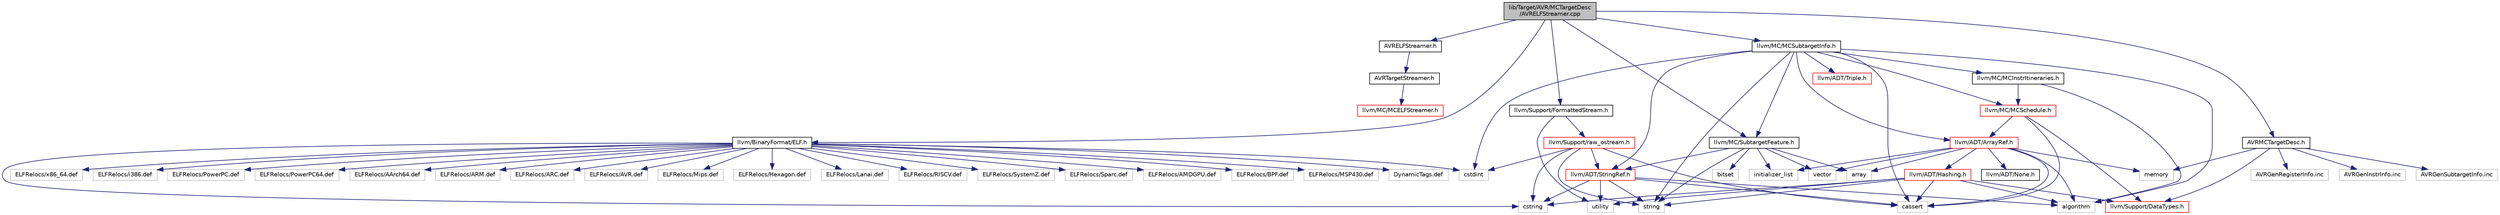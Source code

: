 digraph "lib/Target/AVR/MCTargetDesc/AVRELFStreamer.cpp"
{
 // LATEX_PDF_SIZE
  bgcolor="transparent";
  edge [fontname="Helvetica",fontsize="10",labelfontname="Helvetica",labelfontsize="10"];
  node [fontname="Helvetica",fontsize="10",shape="box"];
  Node1 [label="lib/Target/AVR/MCTargetDesc\l/AVRELFStreamer.cpp",height=0.2,width=0.4,color="black", fillcolor="grey75", style="filled", fontcolor="black",tooltip=" "];
  Node1 -> Node2 [color="midnightblue",fontsize="10",style="solid",fontname="Helvetica"];
  Node2 [label="AVRELFStreamer.h",height=0.2,width=0.4,color="black",URL="$AVRELFStreamer_8h.html",tooltip=" "];
  Node2 -> Node3 [color="midnightblue",fontsize="10",style="solid",fontname="Helvetica"];
  Node3 [label="AVRTargetStreamer.h",height=0.2,width=0.4,color="black",URL="$AVRTargetStreamer_8h.html",tooltip=" "];
  Node3 -> Node4 [color="midnightblue",fontsize="10",style="solid",fontname="Helvetica"];
  Node4 [label="llvm/MC/MCELFStreamer.h",height=0.2,width=0.4,color="red",URL="$MCELFStreamer_8h.html",tooltip=" "];
  Node1 -> Node112 [color="midnightblue",fontsize="10",style="solid",fontname="Helvetica"];
  Node112 [label="llvm/BinaryFormat/ELF.h",height=0.2,width=0.4,color="black",URL="$BinaryFormat_2ELF_8h.html",tooltip=" "];
  Node112 -> Node49 [color="midnightblue",fontsize="10",style="solid",fontname="Helvetica"];
  Node49 [label="cstdint",height=0.2,width=0.4,color="grey75",tooltip=" "];
  Node112 -> Node27 [color="midnightblue",fontsize="10",style="solid",fontname="Helvetica"];
  Node27 [label="cstring",height=0.2,width=0.4,color="grey75",tooltip=" "];
  Node112 -> Node113 [color="midnightblue",fontsize="10",style="solid",fontname="Helvetica"];
  Node113 [label="ELFRelocs/x86_64.def",height=0.2,width=0.4,color="grey75",tooltip=" "];
  Node112 -> Node114 [color="midnightblue",fontsize="10",style="solid",fontname="Helvetica"];
  Node114 [label="ELFRelocs/i386.def",height=0.2,width=0.4,color="grey75",tooltip=" "];
  Node112 -> Node115 [color="midnightblue",fontsize="10",style="solid",fontname="Helvetica"];
  Node115 [label="ELFRelocs/PowerPC.def",height=0.2,width=0.4,color="grey75",tooltip=" "];
  Node112 -> Node116 [color="midnightblue",fontsize="10",style="solid",fontname="Helvetica"];
  Node116 [label="ELFRelocs/PowerPC64.def",height=0.2,width=0.4,color="grey75",tooltip=" "];
  Node112 -> Node117 [color="midnightblue",fontsize="10",style="solid",fontname="Helvetica"];
  Node117 [label="ELFRelocs/AArch64.def",height=0.2,width=0.4,color="grey75",tooltip=" "];
  Node112 -> Node118 [color="midnightblue",fontsize="10",style="solid",fontname="Helvetica"];
  Node118 [label="ELFRelocs/ARM.def",height=0.2,width=0.4,color="grey75",tooltip=" "];
  Node112 -> Node119 [color="midnightblue",fontsize="10",style="solid",fontname="Helvetica"];
  Node119 [label="ELFRelocs/ARC.def",height=0.2,width=0.4,color="grey75",tooltip=" "];
  Node112 -> Node120 [color="midnightblue",fontsize="10",style="solid",fontname="Helvetica"];
  Node120 [label="ELFRelocs/AVR.def",height=0.2,width=0.4,color="grey75",tooltip=" "];
  Node112 -> Node121 [color="midnightblue",fontsize="10",style="solid",fontname="Helvetica"];
  Node121 [label="ELFRelocs/Mips.def",height=0.2,width=0.4,color="grey75",tooltip=" "];
  Node112 -> Node122 [color="midnightblue",fontsize="10",style="solid",fontname="Helvetica"];
  Node122 [label="ELFRelocs/Hexagon.def",height=0.2,width=0.4,color="grey75",tooltip=" "];
  Node112 -> Node123 [color="midnightblue",fontsize="10",style="solid",fontname="Helvetica"];
  Node123 [label="ELFRelocs/Lanai.def",height=0.2,width=0.4,color="grey75",tooltip=" "];
  Node112 -> Node124 [color="midnightblue",fontsize="10",style="solid",fontname="Helvetica"];
  Node124 [label="ELFRelocs/RISCV.def",height=0.2,width=0.4,color="grey75",tooltip=" "];
  Node112 -> Node125 [color="midnightblue",fontsize="10",style="solid",fontname="Helvetica"];
  Node125 [label="ELFRelocs/SystemZ.def",height=0.2,width=0.4,color="grey75",tooltip=" "];
  Node112 -> Node126 [color="midnightblue",fontsize="10",style="solid",fontname="Helvetica"];
  Node126 [label="ELFRelocs/Sparc.def",height=0.2,width=0.4,color="grey75",tooltip=" "];
  Node112 -> Node127 [color="midnightblue",fontsize="10",style="solid",fontname="Helvetica"];
  Node127 [label="ELFRelocs/AMDGPU.def",height=0.2,width=0.4,color="grey75",tooltip=" "];
  Node112 -> Node128 [color="midnightblue",fontsize="10",style="solid",fontname="Helvetica"];
  Node128 [label="ELFRelocs/BPF.def",height=0.2,width=0.4,color="grey75",tooltip=" "];
  Node112 -> Node129 [color="midnightblue",fontsize="10",style="solid",fontname="Helvetica"];
  Node129 [label="ELFRelocs/MSP430.def",height=0.2,width=0.4,color="grey75",tooltip=" "];
  Node112 -> Node130 [color="midnightblue",fontsize="10",style="solid",fontname="Helvetica"];
  Node130 [label="DynamicTags.def",height=0.2,width=0.4,color="grey75",tooltip=" "];
  Node1 -> Node131 [color="midnightblue",fontsize="10",style="solid",fontname="Helvetica"];
  Node131 [label="llvm/MC/MCSubtargetInfo.h",height=0.2,width=0.4,color="black",URL="$MCSubtargetInfo_8h.html",tooltip=" "];
  Node131 -> Node39 [color="midnightblue",fontsize="10",style="solid",fontname="Helvetica"];
  Node39 [label="llvm/ADT/ArrayRef.h",height=0.2,width=0.4,color="red",URL="$ArrayRef_8h.html",tooltip=" "];
  Node39 -> Node40 [color="midnightblue",fontsize="10",style="solid",fontname="Helvetica"];
  Node40 [label="llvm/ADT/Hashing.h",height=0.2,width=0.4,color="red",URL="$Hashing_8h.html",tooltip=" "];
  Node40 -> Node17 [color="midnightblue",fontsize="10",style="solid",fontname="Helvetica"];
  Node17 [label="llvm/Support/DataTypes.h",height=0.2,width=0.4,color="red",URL="$llvm_2Support_2DataTypes_8h.html",tooltip=" "];
  Node40 -> Node24 [color="midnightblue",fontsize="10",style="solid",fontname="Helvetica"];
  Node24 [label="algorithm",height=0.2,width=0.4,color="grey75",tooltip=" "];
  Node40 -> Node25 [color="midnightblue",fontsize="10",style="solid",fontname="Helvetica"];
  Node25 [label="cassert",height=0.2,width=0.4,color="grey75",tooltip=" "];
  Node40 -> Node27 [color="midnightblue",fontsize="10",style="solid",fontname="Helvetica"];
  Node40 -> Node31 [color="midnightblue",fontsize="10",style="solid",fontname="Helvetica"];
  Node31 [label="string",height=0.2,width=0.4,color="grey75",tooltip=" "];
  Node40 -> Node8 [color="midnightblue",fontsize="10",style="solid",fontname="Helvetica"];
  Node8 [label="utility",height=0.2,width=0.4,color="grey75",tooltip=" "];
  Node39 -> Node46 [color="midnightblue",fontsize="10",style="solid",fontname="Helvetica"];
  Node46 [label="llvm/ADT/None.h",height=0.2,width=0.4,color="black",URL="$None_8h.html",tooltip=" "];
  Node39 -> Node24 [color="midnightblue",fontsize="10",style="solid",fontname="Helvetica"];
  Node39 -> Node56 [color="midnightblue",fontsize="10",style="solid",fontname="Helvetica"];
  Node56 [label="array",height=0.2,width=0.4,color="grey75",tooltip=" "];
  Node39 -> Node25 [color="midnightblue",fontsize="10",style="solid",fontname="Helvetica"];
  Node39 -> Node34 [color="midnightblue",fontsize="10",style="solid",fontname="Helvetica"];
  Node34 [label="initializer_list",height=0.2,width=0.4,color="grey75",tooltip=" "];
  Node39 -> Node35 [color="midnightblue",fontsize="10",style="solid",fontname="Helvetica"];
  Node35 [label="memory",height=0.2,width=0.4,color="grey75",tooltip=" "];
  Node39 -> Node57 [color="midnightblue",fontsize="10",style="solid",fontname="Helvetica"];
  Node57 [label="vector",height=0.2,width=0.4,color="grey75",tooltip=" "];
  Node131 -> Node43 [color="midnightblue",fontsize="10",style="solid",fontname="Helvetica"];
  Node43 [label="llvm/ADT/StringRef.h",height=0.2,width=0.4,color="red",URL="$StringRef_8h.html",tooltip=" "];
  Node43 -> Node24 [color="midnightblue",fontsize="10",style="solid",fontname="Helvetica"];
  Node43 -> Node25 [color="midnightblue",fontsize="10",style="solid",fontname="Helvetica"];
  Node43 -> Node27 [color="midnightblue",fontsize="10",style="solid",fontname="Helvetica"];
  Node43 -> Node31 [color="midnightblue",fontsize="10",style="solid",fontname="Helvetica"];
  Node43 -> Node8 [color="midnightblue",fontsize="10",style="solid",fontname="Helvetica"];
  Node131 -> Node104 [color="midnightblue",fontsize="10",style="solid",fontname="Helvetica"];
  Node104 [label="llvm/ADT/Triple.h",height=0.2,width=0.4,color="red",URL="$Triple_8h.html",tooltip=" "];
  Node131 -> Node132 [color="midnightblue",fontsize="10",style="solid",fontname="Helvetica"];
  Node132 [label="llvm/MC/MCInstrItineraries.h",height=0.2,width=0.4,color="black",URL="$MCInstrItineraries_8h.html",tooltip=" "];
  Node132 -> Node133 [color="midnightblue",fontsize="10",style="solid",fontname="Helvetica"];
  Node133 [label="llvm/MC/MCSchedule.h",height=0.2,width=0.4,color="red",URL="$MCSchedule_8h.html",tooltip=" "];
  Node133 -> Node39 [color="midnightblue",fontsize="10",style="solid",fontname="Helvetica"];
  Node133 -> Node17 [color="midnightblue",fontsize="10",style="solid",fontname="Helvetica"];
  Node133 -> Node25 [color="midnightblue",fontsize="10",style="solid",fontname="Helvetica"];
  Node132 -> Node24 [color="midnightblue",fontsize="10",style="solid",fontname="Helvetica"];
  Node131 -> Node133 [color="midnightblue",fontsize="10",style="solid",fontname="Helvetica"];
  Node131 -> Node134 [color="midnightblue",fontsize="10",style="solid",fontname="Helvetica"];
  Node134 [label="llvm/MC/SubtargetFeature.h",height=0.2,width=0.4,color="black",URL="$SubtargetFeature_8h.html",tooltip=" "];
  Node134 -> Node43 [color="midnightblue",fontsize="10",style="solid",fontname="Helvetica"];
  Node134 -> Node56 [color="midnightblue",fontsize="10",style="solid",fontname="Helvetica"];
  Node134 -> Node135 [color="midnightblue",fontsize="10",style="solid",fontname="Helvetica"];
  Node135 [label="bitset",height=0.2,width=0.4,color="grey75",tooltip=" "];
  Node134 -> Node34 [color="midnightblue",fontsize="10",style="solid",fontname="Helvetica"];
  Node134 -> Node31 [color="midnightblue",fontsize="10",style="solid",fontname="Helvetica"];
  Node134 -> Node57 [color="midnightblue",fontsize="10",style="solid",fontname="Helvetica"];
  Node131 -> Node24 [color="midnightblue",fontsize="10",style="solid",fontname="Helvetica"];
  Node131 -> Node25 [color="midnightblue",fontsize="10",style="solid",fontname="Helvetica"];
  Node131 -> Node49 [color="midnightblue",fontsize="10",style="solid",fontname="Helvetica"];
  Node131 -> Node31 [color="midnightblue",fontsize="10",style="solid",fontname="Helvetica"];
  Node1 -> Node134 [color="midnightblue",fontsize="10",style="solid",fontname="Helvetica"];
  Node1 -> Node136 [color="midnightblue",fontsize="10",style="solid",fontname="Helvetica"];
  Node136 [label="llvm/Support/FormattedStream.h",height=0.2,width=0.4,color="black",URL="$FormattedStream_8h.html",tooltip=" "];
  Node136 -> Node94 [color="midnightblue",fontsize="10",style="solid",fontname="Helvetica"];
  Node94 [label="llvm/Support/raw_ostream.h",height=0.2,width=0.4,color="red",URL="$raw__ostream_8h.html",tooltip=" "];
  Node94 -> Node43 [color="midnightblue",fontsize="10",style="solid",fontname="Helvetica"];
  Node94 -> Node25 [color="midnightblue",fontsize="10",style="solid",fontname="Helvetica"];
  Node94 -> Node49 [color="midnightblue",fontsize="10",style="solid",fontname="Helvetica"];
  Node94 -> Node27 [color="midnightblue",fontsize="10",style="solid",fontname="Helvetica"];
  Node94 -> Node31 [color="midnightblue",fontsize="10",style="solid",fontname="Helvetica"];
  Node136 -> Node8 [color="midnightblue",fontsize="10",style="solid",fontname="Helvetica"];
  Node1 -> Node137 [color="midnightblue",fontsize="10",style="solid",fontname="Helvetica"];
  Node137 [label="AVRMCTargetDesc.h",height=0.2,width=0.4,color="black",URL="$AVRMCTargetDesc_8h.html",tooltip=" "];
  Node137 -> Node17 [color="midnightblue",fontsize="10",style="solid",fontname="Helvetica"];
  Node137 -> Node35 [color="midnightblue",fontsize="10",style="solid",fontname="Helvetica"];
  Node137 -> Node138 [color="midnightblue",fontsize="10",style="solid",fontname="Helvetica"];
  Node138 [label="AVRGenRegisterInfo.inc",height=0.2,width=0.4,color="grey75",tooltip=" "];
  Node137 -> Node139 [color="midnightblue",fontsize="10",style="solid",fontname="Helvetica"];
  Node139 [label="AVRGenInstrInfo.inc",height=0.2,width=0.4,color="grey75",tooltip=" "];
  Node137 -> Node140 [color="midnightblue",fontsize="10",style="solid",fontname="Helvetica"];
  Node140 [label="AVRGenSubtargetInfo.inc",height=0.2,width=0.4,color="grey75",tooltip=" "];
}
